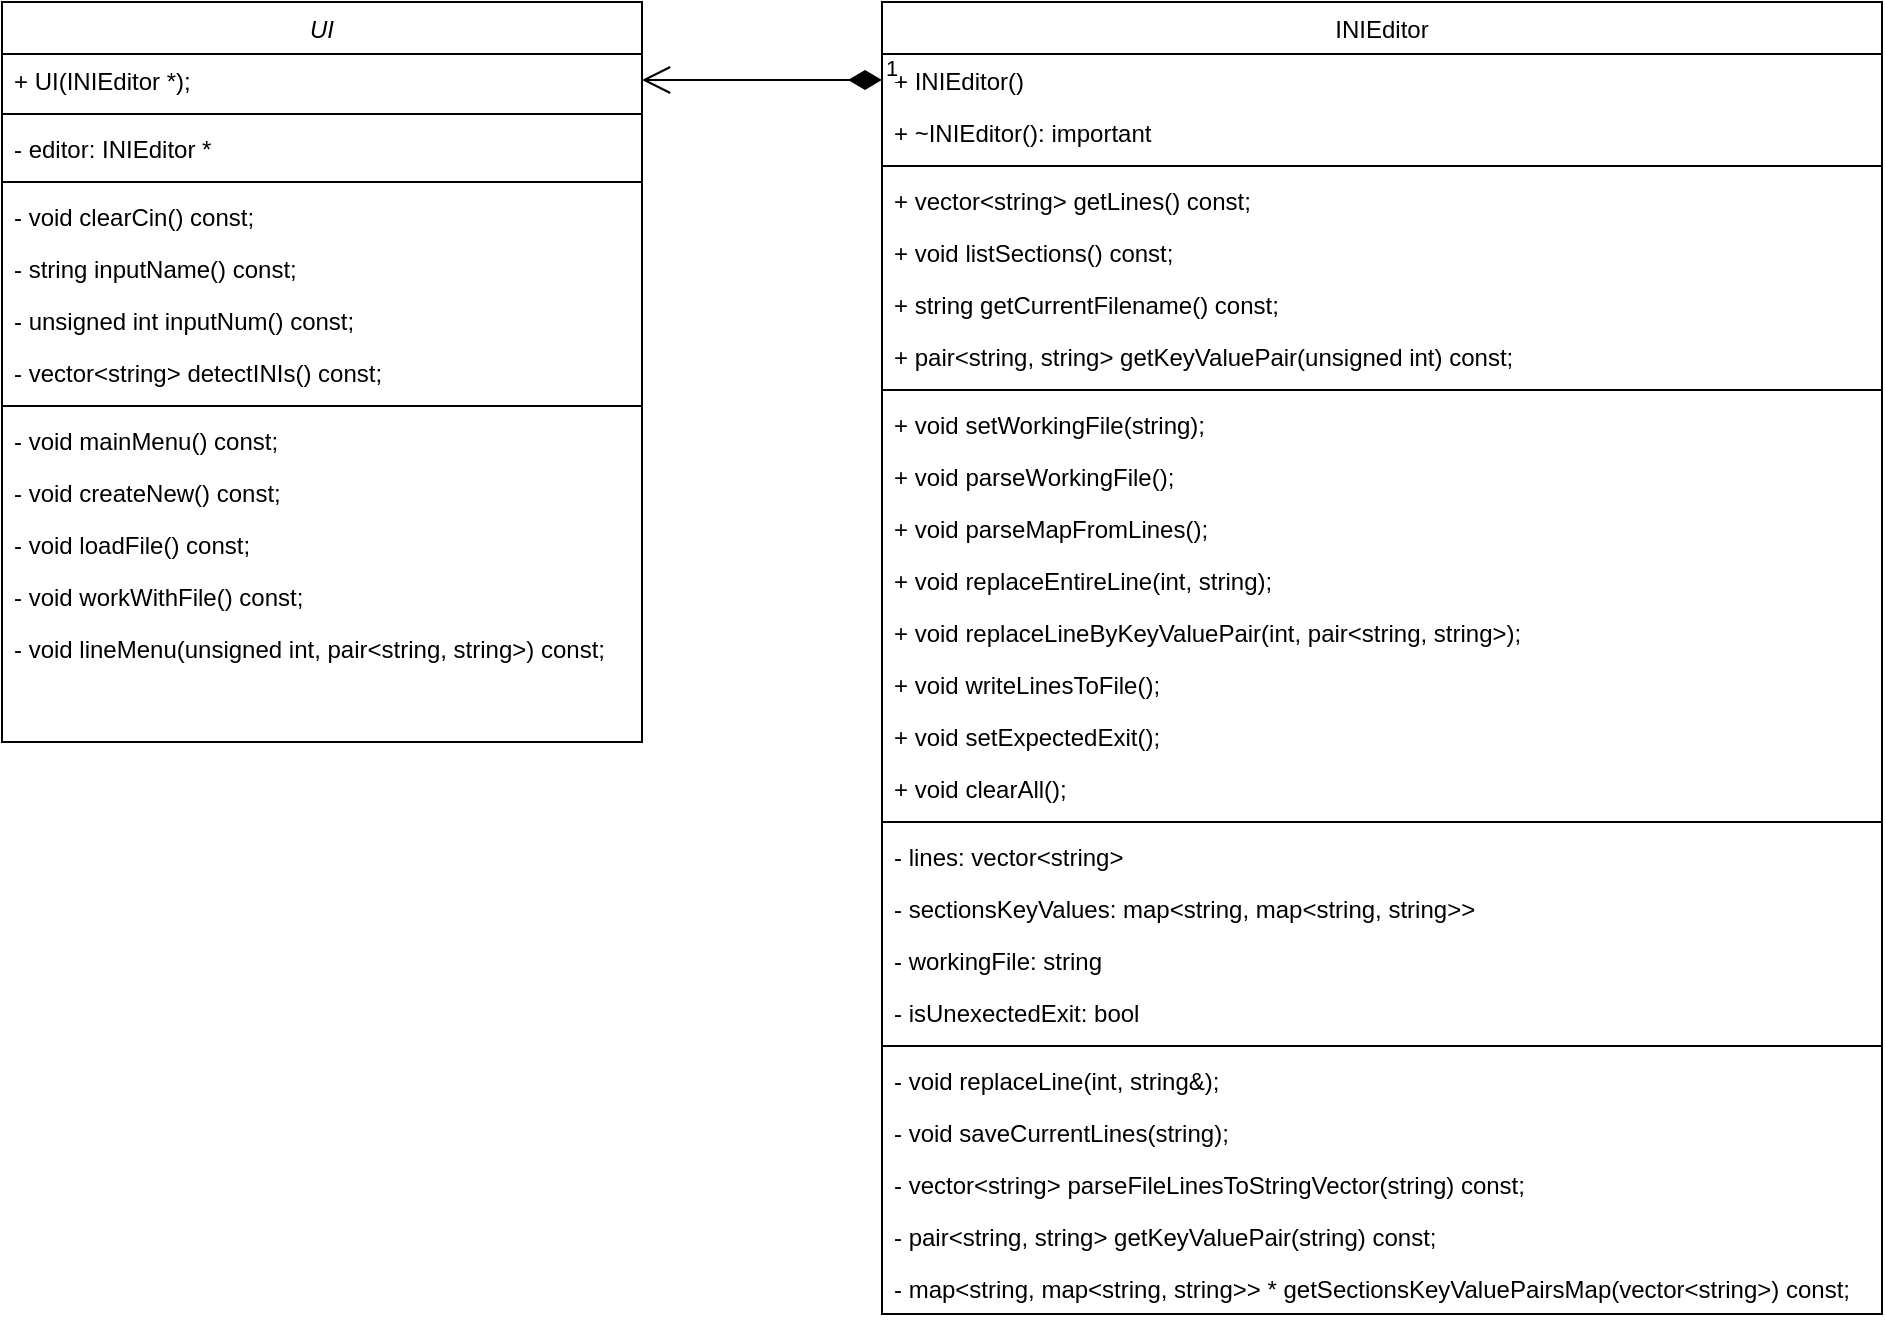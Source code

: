 <mxfile version="14.5.1" type="device"><diagram id="C5RBs43oDa-KdzZeNtuy" name="Page-1"><mxGraphModel dx="1350" dy="816" grid="1" gridSize="10" guides="1" tooltips="1" connect="1" arrows="1" fold="1" page="1" pageScale="1" pageWidth="827" pageHeight="1169" math="0" shadow="0"><root><mxCell id="WIyWlLk6GJQsqaUBKTNV-0"/><mxCell id="WIyWlLk6GJQsqaUBKTNV-1" parent="WIyWlLk6GJQsqaUBKTNV-0"/><mxCell id="zkfFHV4jXpPFQw0GAbJ--0" value="UI" style="swimlane;fontStyle=2;align=center;verticalAlign=top;childLayout=stackLayout;horizontal=1;startSize=26;horizontalStack=0;resizeParent=1;resizeLast=0;collapsible=1;marginBottom=0;rounded=0;shadow=0;strokeWidth=1;" parent="WIyWlLk6GJQsqaUBKTNV-1" vertex="1"><mxGeometry x="10" y="10" width="320" height="370" as="geometry"><mxRectangle x="230" y="140" width="160" height="26" as="alternateBounds"/></mxGeometry></mxCell><mxCell id="uhCyxpPsiuQm_nFe43aT-1" value="+ UI(INIEditor *);&#10;" style="text;align=left;verticalAlign=top;spacingLeft=4;spacingRight=4;overflow=hidden;rotatable=0;points=[[0,0.5],[1,0.5]];portConstraint=eastwest;rounded=0;shadow=0;html=0;" vertex="1" parent="zkfFHV4jXpPFQw0GAbJ--0"><mxGeometry y="26" width="320" height="26" as="geometry"/></mxCell><mxCell id="zkfFHV4jXpPFQw0GAbJ--4" value="" style="line;html=1;strokeWidth=1;align=left;verticalAlign=middle;spacingTop=-1;spacingLeft=3;spacingRight=3;rotatable=0;labelPosition=right;points=[];portConstraint=eastwest;" parent="zkfFHV4jXpPFQw0GAbJ--0" vertex="1"><mxGeometry y="52" width="320" height="8" as="geometry"/></mxCell><mxCell id="zkfFHV4jXpPFQw0GAbJ--1" value="- editor: INIEditor *" style="text;align=left;verticalAlign=top;spacingLeft=4;spacingRight=4;overflow=hidden;rotatable=0;points=[[0,0.5],[1,0.5]];portConstraint=eastwest;" parent="zkfFHV4jXpPFQw0GAbJ--0" vertex="1"><mxGeometry y="60" width="320" height="26" as="geometry"/></mxCell><mxCell id="uhCyxpPsiuQm_nFe43aT-18" value="" style="line;strokeWidth=1;fillColor=none;align=left;verticalAlign=middle;spacingTop=-1;spacingLeft=3;spacingRight=3;rotatable=0;labelPosition=right;points=[];portConstraint=eastwest;" vertex="1" parent="zkfFHV4jXpPFQw0GAbJ--0"><mxGeometry y="86" width="320" height="8" as="geometry"/></mxCell><mxCell id="zkfFHV4jXpPFQw0GAbJ--2" value="- void clearCin() const;" style="text;align=left;verticalAlign=top;spacingLeft=4;spacingRight=4;overflow=hidden;rotatable=0;points=[[0,0.5],[1,0.5]];portConstraint=eastwest;rounded=0;shadow=0;html=0;" parent="zkfFHV4jXpPFQw0GAbJ--0" vertex="1"><mxGeometry y="94" width="320" height="26" as="geometry"/></mxCell><mxCell id="zkfFHV4jXpPFQw0GAbJ--3" value="- string inputName() const;&#10;" style="text;align=left;verticalAlign=top;spacingLeft=4;spacingRight=4;overflow=hidden;rotatable=0;points=[[0,0.5],[1,0.5]];portConstraint=eastwest;rounded=0;shadow=0;html=0;" parent="zkfFHV4jXpPFQw0GAbJ--0" vertex="1"><mxGeometry y="120" width="320" height="26" as="geometry"/></mxCell><mxCell id="uhCyxpPsiuQm_nFe43aT-2" value="- unsigned int inputNum() const;&#10;" style="text;align=left;verticalAlign=top;spacingLeft=4;spacingRight=4;overflow=hidden;rotatable=0;points=[[0,0.5],[1,0.5]];portConstraint=eastwest;rounded=0;shadow=0;html=0;" vertex="1" parent="zkfFHV4jXpPFQw0GAbJ--0"><mxGeometry y="146" width="320" height="26" as="geometry"/></mxCell><mxCell id="uhCyxpPsiuQm_nFe43aT-3" value="- vector&lt;string&gt; detectINIs() const;&#10;" style="text;align=left;verticalAlign=top;spacingLeft=4;spacingRight=4;overflow=hidden;rotatable=0;points=[[0,0.5],[1,0.5]];portConstraint=eastwest;rounded=0;shadow=0;html=0;" vertex="1" parent="zkfFHV4jXpPFQw0GAbJ--0"><mxGeometry y="172" width="320" height="26" as="geometry"/></mxCell><mxCell id="uhCyxpPsiuQm_nFe43aT-17" value="" style="line;strokeWidth=1;fillColor=none;align=left;verticalAlign=middle;spacingTop=-1;spacingLeft=3;spacingRight=3;rotatable=0;labelPosition=right;points=[];portConstraint=eastwest;" vertex="1" parent="zkfFHV4jXpPFQw0GAbJ--0"><mxGeometry y="198" width="320" height="8" as="geometry"/></mxCell><mxCell id="uhCyxpPsiuQm_nFe43aT-4" value="- void mainMenu() const;&#10;" style="text;align=left;verticalAlign=top;spacingLeft=4;spacingRight=4;overflow=hidden;rotatable=0;points=[[0,0.5],[1,0.5]];portConstraint=eastwest;rounded=0;shadow=0;html=0;" vertex="1" parent="zkfFHV4jXpPFQw0GAbJ--0"><mxGeometry y="206" width="320" height="26" as="geometry"/></mxCell><mxCell id="uhCyxpPsiuQm_nFe43aT-9" value="- void createNew() const;&#10;" style="text;align=left;verticalAlign=top;spacingLeft=4;spacingRight=4;overflow=hidden;rotatable=0;points=[[0,0.5],[1,0.5]];portConstraint=eastwest;rounded=0;shadow=0;html=0;" vertex="1" parent="zkfFHV4jXpPFQw0GAbJ--0"><mxGeometry y="232" width="320" height="26" as="geometry"/></mxCell><mxCell id="uhCyxpPsiuQm_nFe43aT-10" value="- void loadFile() const;&#10;" style="text;align=left;verticalAlign=top;spacingLeft=4;spacingRight=4;overflow=hidden;rotatable=0;points=[[0,0.5],[1,0.5]];portConstraint=eastwest;rounded=0;shadow=0;html=0;" vertex="1" parent="zkfFHV4jXpPFQw0GAbJ--0"><mxGeometry y="258" width="320" height="26" as="geometry"/></mxCell><mxCell id="uhCyxpPsiuQm_nFe43aT-11" value="- void workWithFile() const;&#10;" style="text;align=left;verticalAlign=top;spacingLeft=4;spacingRight=4;overflow=hidden;rotatable=0;points=[[0,0.5],[1,0.5]];portConstraint=eastwest;rounded=0;shadow=0;html=0;" vertex="1" parent="zkfFHV4jXpPFQw0GAbJ--0"><mxGeometry y="284" width="320" height="26" as="geometry"/></mxCell><mxCell id="uhCyxpPsiuQm_nFe43aT-12" value="- void lineMenu(unsigned int, pair&lt;string, string&gt;) const;&#10;" style="text;align=left;verticalAlign=top;spacingLeft=4;spacingRight=4;overflow=hidden;rotatable=0;points=[[0,0.5],[1,0.5]];portConstraint=eastwest;rounded=0;shadow=0;html=0;" vertex="1" parent="zkfFHV4jXpPFQw0GAbJ--0"><mxGeometry y="310" width="320" height="26" as="geometry"/></mxCell><mxCell id="uhCyxpPsiuQm_nFe43aT-13" value="INIEditor" style="swimlane;fontStyle=0;childLayout=stackLayout;horizontal=1;startSize=26;fillColor=none;horizontalStack=0;resizeParent=1;resizeParentMax=0;resizeLast=0;collapsible=1;marginBottom=0;swimlaneLine=1;" vertex="1" parent="WIyWlLk6GJQsqaUBKTNV-1"><mxGeometry x="450" y="10" width="500" height="656" as="geometry"/></mxCell><mxCell id="uhCyxpPsiuQm_nFe43aT-14" value="+ INIEditor()" style="text;strokeColor=none;fillColor=none;align=left;verticalAlign=top;spacingLeft=4;spacingRight=4;overflow=hidden;rotatable=0;points=[[0,0.5],[1,0.5]];portConstraint=eastwest;" vertex="1" parent="uhCyxpPsiuQm_nFe43aT-13"><mxGeometry y="26" width="500" height="26" as="geometry"/></mxCell><mxCell id="uhCyxpPsiuQm_nFe43aT-19" value="+ ~INIEditor(): important" style="text;strokeColor=none;fillColor=none;align=left;verticalAlign=top;spacingLeft=4;spacingRight=4;overflow=hidden;rotatable=0;points=[[0,0.5],[1,0.5]];portConstraint=eastwest;" vertex="1" parent="uhCyxpPsiuQm_nFe43aT-13"><mxGeometry y="52" width="500" height="26" as="geometry"/></mxCell><mxCell id="uhCyxpPsiuQm_nFe43aT-20" value="" style="line;strokeWidth=1;fillColor=none;align=left;verticalAlign=middle;spacingTop=-1;spacingLeft=3;spacingRight=3;rotatable=0;labelPosition=right;points=[];portConstraint=eastwest;" vertex="1" parent="uhCyxpPsiuQm_nFe43aT-13"><mxGeometry y="78" width="500" height="8" as="geometry"/></mxCell><mxCell id="uhCyxpPsiuQm_nFe43aT-15" value="+ vector&lt;string&gt; getLines() const;" style="text;strokeColor=none;fillColor=none;align=left;verticalAlign=top;spacingLeft=4;spacingRight=4;overflow=hidden;rotatable=0;points=[[0,0.5],[1,0.5]];portConstraint=eastwest;" vertex="1" parent="uhCyxpPsiuQm_nFe43aT-13"><mxGeometry y="86" width="500" height="26" as="geometry"/></mxCell><mxCell id="uhCyxpPsiuQm_nFe43aT-22" value="+ void listSections() const;" style="text;strokeColor=none;fillColor=none;align=left;verticalAlign=top;spacingLeft=4;spacingRight=4;overflow=hidden;rotatable=0;points=[[0,0.5],[1,0.5]];portConstraint=eastwest;" vertex="1" parent="uhCyxpPsiuQm_nFe43aT-13"><mxGeometry y="112" width="500" height="26" as="geometry"/></mxCell><mxCell id="uhCyxpPsiuQm_nFe43aT-23" value="+ string getCurrentFilename() const;" style="text;strokeColor=none;fillColor=none;align=left;verticalAlign=top;spacingLeft=4;spacingRight=4;overflow=hidden;rotatable=0;points=[[0,0.5],[1,0.5]];portConstraint=eastwest;" vertex="1" parent="uhCyxpPsiuQm_nFe43aT-13"><mxGeometry y="138" width="500" height="26" as="geometry"/></mxCell><mxCell id="uhCyxpPsiuQm_nFe43aT-24" value="+ pair&lt;string, string&gt; getKeyValuePair(unsigned int) const;" style="text;strokeColor=none;fillColor=none;align=left;verticalAlign=top;spacingLeft=4;spacingRight=4;overflow=hidden;rotatable=0;points=[[0,0.5],[1,0.5]];portConstraint=eastwest;" vertex="1" parent="uhCyxpPsiuQm_nFe43aT-13"><mxGeometry y="164" width="500" height="26" as="geometry"/></mxCell><mxCell id="uhCyxpPsiuQm_nFe43aT-26" value="" style="line;strokeWidth=1;fillColor=none;align=left;verticalAlign=middle;spacingTop=-1;spacingLeft=3;spacingRight=3;rotatable=0;labelPosition=right;points=[];portConstraint=eastwest;" vertex="1" parent="uhCyxpPsiuQm_nFe43aT-13"><mxGeometry y="190" width="500" height="8" as="geometry"/></mxCell><mxCell id="uhCyxpPsiuQm_nFe43aT-25" value="+ void setWorkingFile(string);" style="text;strokeColor=none;fillColor=none;align=left;verticalAlign=top;spacingLeft=4;spacingRight=4;overflow=hidden;rotatable=0;points=[[0,0.5],[1,0.5]];portConstraint=eastwest;" vertex="1" parent="uhCyxpPsiuQm_nFe43aT-13"><mxGeometry y="198" width="500" height="26" as="geometry"/></mxCell><mxCell id="uhCyxpPsiuQm_nFe43aT-27" value="+ void parseWorkingFile();" style="text;strokeColor=none;fillColor=none;align=left;verticalAlign=top;spacingLeft=4;spacingRight=4;overflow=hidden;rotatable=0;points=[[0,0.5],[1,0.5]];portConstraint=eastwest;" vertex="1" parent="uhCyxpPsiuQm_nFe43aT-13"><mxGeometry y="224" width="500" height="26" as="geometry"/></mxCell><mxCell id="uhCyxpPsiuQm_nFe43aT-28" value="+ void parseMapFromLines();" style="text;strokeColor=none;fillColor=none;align=left;verticalAlign=top;spacingLeft=4;spacingRight=4;overflow=hidden;rotatable=0;points=[[0,0.5],[1,0.5]];portConstraint=eastwest;" vertex="1" parent="uhCyxpPsiuQm_nFe43aT-13"><mxGeometry y="250" width="500" height="26" as="geometry"/></mxCell><mxCell id="uhCyxpPsiuQm_nFe43aT-29" value="+ void replaceEntireLine(int, string);" style="text;strokeColor=none;fillColor=none;align=left;verticalAlign=top;spacingLeft=4;spacingRight=4;overflow=hidden;rotatable=0;points=[[0,0.5],[1,0.5]];portConstraint=eastwest;" vertex="1" parent="uhCyxpPsiuQm_nFe43aT-13"><mxGeometry y="276" width="500" height="26" as="geometry"/></mxCell><mxCell id="uhCyxpPsiuQm_nFe43aT-30" value="+ void replaceLineByKeyValuePair(int, pair&lt;string, string&gt;);" style="text;strokeColor=none;fillColor=none;align=left;verticalAlign=top;spacingLeft=4;spacingRight=4;overflow=hidden;rotatable=0;points=[[0,0.5],[1,0.5]];portConstraint=eastwest;" vertex="1" parent="uhCyxpPsiuQm_nFe43aT-13"><mxGeometry y="302" width="500" height="26" as="geometry"/></mxCell><mxCell id="uhCyxpPsiuQm_nFe43aT-31" value="+ void writeLinesToFile();" style="text;strokeColor=none;fillColor=none;align=left;verticalAlign=top;spacingLeft=4;spacingRight=4;overflow=hidden;rotatable=0;points=[[0,0.5],[1,0.5]];portConstraint=eastwest;" vertex="1" parent="uhCyxpPsiuQm_nFe43aT-13"><mxGeometry y="328" width="500" height="26" as="geometry"/></mxCell><mxCell id="uhCyxpPsiuQm_nFe43aT-32" value="+ void setExpectedExit();" style="text;strokeColor=none;fillColor=none;align=left;verticalAlign=top;spacingLeft=4;spacingRight=4;overflow=hidden;rotatable=0;points=[[0,0.5],[1,0.5]];portConstraint=eastwest;" vertex="1" parent="uhCyxpPsiuQm_nFe43aT-13"><mxGeometry y="354" width="500" height="26" as="geometry"/></mxCell><mxCell id="uhCyxpPsiuQm_nFe43aT-33" value="+ void clearAll();" style="text;strokeColor=none;fillColor=none;align=left;verticalAlign=top;spacingLeft=4;spacingRight=4;overflow=hidden;rotatable=0;points=[[0,0.5],[1,0.5]];portConstraint=eastwest;" vertex="1" parent="uhCyxpPsiuQm_nFe43aT-13"><mxGeometry y="380" width="500" height="26" as="geometry"/></mxCell><mxCell id="uhCyxpPsiuQm_nFe43aT-37" value="" style="line;strokeWidth=1;fillColor=none;align=left;verticalAlign=middle;spacingTop=-1;spacingLeft=3;spacingRight=3;rotatable=0;labelPosition=right;points=[];portConstraint=eastwest;" vertex="1" parent="uhCyxpPsiuQm_nFe43aT-13"><mxGeometry y="406" width="500" height="8" as="geometry"/></mxCell><mxCell id="uhCyxpPsiuQm_nFe43aT-34" value="- lines: vector&lt;string&gt;" style="text;strokeColor=none;fillColor=none;align=left;verticalAlign=top;spacingLeft=4;spacingRight=4;overflow=hidden;rotatable=0;points=[[0,0.5],[1,0.5]];portConstraint=eastwest;" vertex="1" parent="uhCyxpPsiuQm_nFe43aT-13"><mxGeometry y="414" width="500" height="26" as="geometry"/></mxCell><mxCell id="uhCyxpPsiuQm_nFe43aT-38" value="- sectionsKeyValues: map&lt;string, map&lt;string, string&gt;&gt;" style="text;strokeColor=none;fillColor=none;align=left;verticalAlign=top;spacingLeft=4;spacingRight=4;overflow=hidden;rotatable=0;points=[[0,0.5],[1,0.5]];portConstraint=eastwest;" vertex="1" parent="uhCyxpPsiuQm_nFe43aT-13"><mxGeometry y="440" width="500" height="26" as="geometry"/></mxCell><mxCell id="uhCyxpPsiuQm_nFe43aT-39" value="- workingFile: string" style="text;strokeColor=none;fillColor=none;align=left;verticalAlign=top;spacingLeft=4;spacingRight=4;overflow=hidden;rotatable=0;points=[[0,0.5],[1,0.5]];portConstraint=eastwest;" vertex="1" parent="uhCyxpPsiuQm_nFe43aT-13"><mxGeometry y="466" width="500" height="26" as="geometry"/></mxCell><mxCell id="uhCyxpPsiuQm_nFe43aT-40" value="- isUnexectedExit: bool" style="text;strokeColor=none;fillColor=none;align=left;verticalAlign=top;spacingLeft=4;spacingRight=4;overflow=hidden;rotatable=0;points=[[0,0.5],[1,0.5]];portConstraint=eastwest;" vertex="1" parent="uhCyxpPsiuQm_nFe43aT-13"><mxGeometry y="492" width="500" height="26" as="geometry"/></mxCell><mxCell id="uhCyxpPsiuQm_nFe43aT-42" value="" style="line;strokeWidth=1;fillColor=none;align=left;verticalAlign=middle;spacingTop=-1;spacingLeft=3;spacingRight=3;rotatable=0;labelPosition=right;points=[];portConstraint=eastwest;" vertex="1" parent="uhCyxpPsiuQm_nFe43aT-13"><mxGeometry y="518" width="500" height="8" as="geometry"/></mxCell><mxCell id="uhCyxpPsiuQm_nFe43aT-41" value="- void replaceLine(int, string&amp;);" style="text;strokeColor=none;fillColor=none;align=left;verticalAlign=top;spacingLeft=4;spacingRight=4;overflow=hidden;rotatable=0;points=[[0,0.5],[1,0.5]];portConstraint=eastwest;" vertex="1" parent="uhCyxpPsiuQm_nFe43aT-13"><mxGeometry y="526" width="500" height="26" as="geometry"/></mxCell><mxCell id="uhCyxpPsiuQm_nFe43aT-43" value="- void saveCurrentLines(string);" style="text;strokeColor=none;fillColor=none;align=left;verticalAlign=top;spacingLeft=4;spacingRight=4;overflow=hidden;rotatable=0;points=[[0,0.5],[1,0.5]];portConstraint=eastwest;" vertex="1" parent="uhCyxpPsiuQm_nFe43aT-13"><mxGeometry y="552" width="500" height="26" as="geometry"/></mxCell><mxCell id="uhCyxpPsiuQm_nFe43aT-44" value="- vector&lt;string&gt; parseFileLinesToStringVector(string) const;" style="text;strokeColor=none;fillColor=none;align=left;verticalAlign=top;spacingLeft=4;spacingRight=4;overflow=hidden;rotatable=0;points=[[0,0.5],[1,0.5]];portConstraint=eastwest;" vertex="1" parent="uhCyxpPsiuQm_nFe43aT-13"><mxGeometry y="578" width="500" height="26" as="geometry"/></mxCell><mxCell id="uhCyxpPsiuQm_nFe43aT-45" value="- pair&lt;string, string&gt; getKeyValuePair(string) const;" style="text;strokeColor=none;fillColor=none;align=left;verticalAlign=top;spacingLeft=4;spacingRight=4;overflow=hidden;rotatable=0;points=[[0,0.5],[1,0.5]];portConstraint=eastwest;" vertex="1" parent="uhCyxpPsiuQm_nFe43aT-13"><mxGeometry y="604" width="500" height="26" as="geometry"/></mxCell><mxCell id="uhCyxpPsiuQm_nFe43aT-46" value="- map&lt;string, map&lt;string, string&gt;&gt; * getSectionsKeyValuePairsMap(vector&lt;string&gt;) const;" style="text;strokeColor=none;fillColor=none;align=left;verticalAlign=top;spacingLeft=4;spacingRight=4;overflow=hidden;rotatable=0;points=[[0,0.5],[1,0.5]];portConstraint=eastwest;" vertex="1" parent="uhCyxpPsiuQm_nFe43aT-13"><mxGeometry y="630" width="500" height="26" as="geometry"/></mxCell><mxCell id="uhCyxpPsiuQm_nFe43aT-21" value="1" style="endArrow=open;html=1;endSize=12;startArrow=diamondThin;startSize=14;startFill=1;edgeStyle=orthogonalEdgeStyle;align=left;verticalAlign=bottom;entryX=1;entryY=0.5;entryDx=0;entryDy=0;exitX=0;exitY=0.5;exitDx=0;exitDy=0;" edge="1" parent="WIyWlLk6GJQsqaUBKTNV-1" source="uhCyxpPsiuQm_nFe43aT-14" target="uhCyxpPsiuQm_nFe43aT-1"><mxGeometry x="-1" y="3" relative="1" as="geometry"><mxPoint x="440" y="260" as="sourcePoint"/><mxPoint x="600" y="260" as="targetPoint"/></mxGeometry></mxCell></root></mxGraphModel></diagram></mxfile>